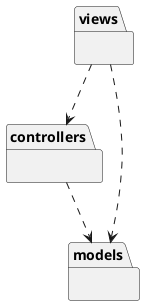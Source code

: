 @startuml
'https://plantuml.com/class-diagram

package views {
}

package controllers {
}


package models {
}

views ..> controllers
views ..> models
controllers ..> models


@enduml